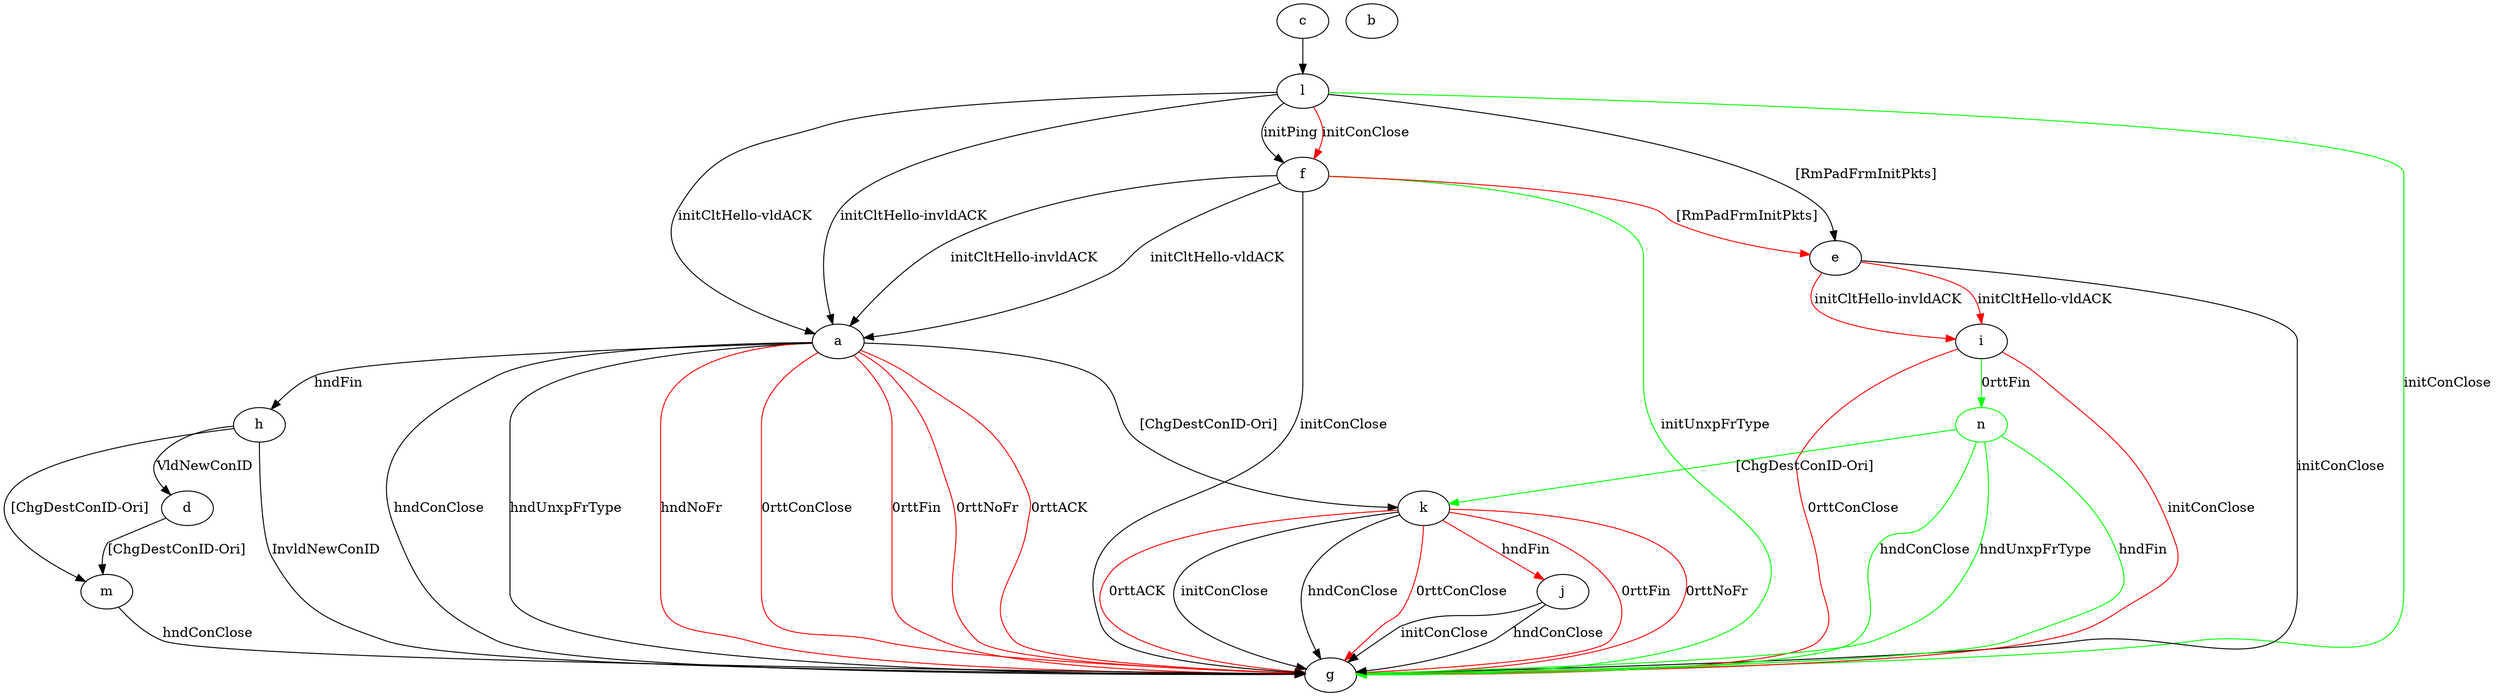 digraph "" {
	a -> g	[key=0,
		label="hndConClose "];
	a -> g	[key=1,
		label="hndUnxpFrType "];
	a -> g	[key=2,
		color=red,
		label="hndNoFr "];
	a -> g	[key=3,
		color=red,
		label="0rttConClose "];
	a -> g	[key=4,
		color=red,
		label="0rttFin "];
	a -> g	[key=5,
		color=red,
		label="0rttNoFr "];
	a -> g	[key=6,
		color=red,
		label="0rttACK "];
	a -> h	[key=0,
		label="hndFin "];
	a -> k	[key=0,
		label="[ChgDestConID-Ori] "];
	b;
	c -> l	[key=0];
	d -> m	[key=0,
		label="[ChgDestConID-Ori] "];
	e -> g	[key=0,
		label="initConClose "];
	e -> i	[key=0,
		color=red,
		label="initCltHello-vldACK "];
	e -> i	[key=1,
		color=red,
		label="initCltHello-invldACK "];
	f -> a	[key=0,
		label="initCltHello-vldACK "];
	f -> a	[key=1,
		label="initCltHello-invldACK "];
	f -> e	[key=0,
		color=red,
		label="[RmPadFrmInitPkts] "];
	f -> g	[key=0,
		label="initConClose "];
	f -> g	[key=1,
		color=green,
		label="initUnxpFrType "];
	h -> d	[key=0,
		label="VldNewConID "];
	h -> g	[key=0,
		label="InvldNewConID "];
	h -> m	[key=0,
		label="[ChgDestConID-Ori] "];
	i -> g	[key=0,
		color=red,
		label="initConClose "];
	i -> g	[key=1,
		color=red,
		label="0rttConClose "];
	n	[color=green];
	i -> n	[key=0,
		color=green,
		label="0rttFin "];
	j -> g	[key=0,
		label="initConClose "];
	j -> g	[key=1,
		label="hndConClose "];
	k -> g	[key=0,
		label="initConClose "];
	k -> g	[key=1,
		label="hndConClose "];
	k -> g	[key=2,
		color=red,
		label="0rttConClose "];
	k -> g	[key=3,
		color=red,
		label="0rttFin "];
	k -> g	[key=4,
		color=red,
		label="0rttNoFr "];
	k -> g	[key=5,
		color=red,
		label="0rttACK "];
	k -> j	[key=0,
		color=red,
		label="hndFin "];
	l -> a	[key=0,
		label="initCltHello-vldACK "];
	l -> a	[key=1,
		label="initCltHello-invldACK "];
	l -> e	[key=0,
		label="[RmPadFrmInitPkts] "];
	l -> f	[key=0,
		label="initPing "];
	l -> f	[key=1,
		color=red,
		label="initConClose "];
	l -> g	[key=0,
		color=green,
		label="initConClose "];
	m -> g	[key=0,
		label="hndConClose "];
	n -> g	[key=0,
		color=green,
		label="hndFin "];
	n -> g	[key=1,
		color=green,
		label="hndConClose "];
	n -> g	[key=2,
		color=green,
		label="hndUnxpFrType "];
	n -> k	[key=0,
		color=green,
		label="[ChgDestConID-Ori] "];
}
